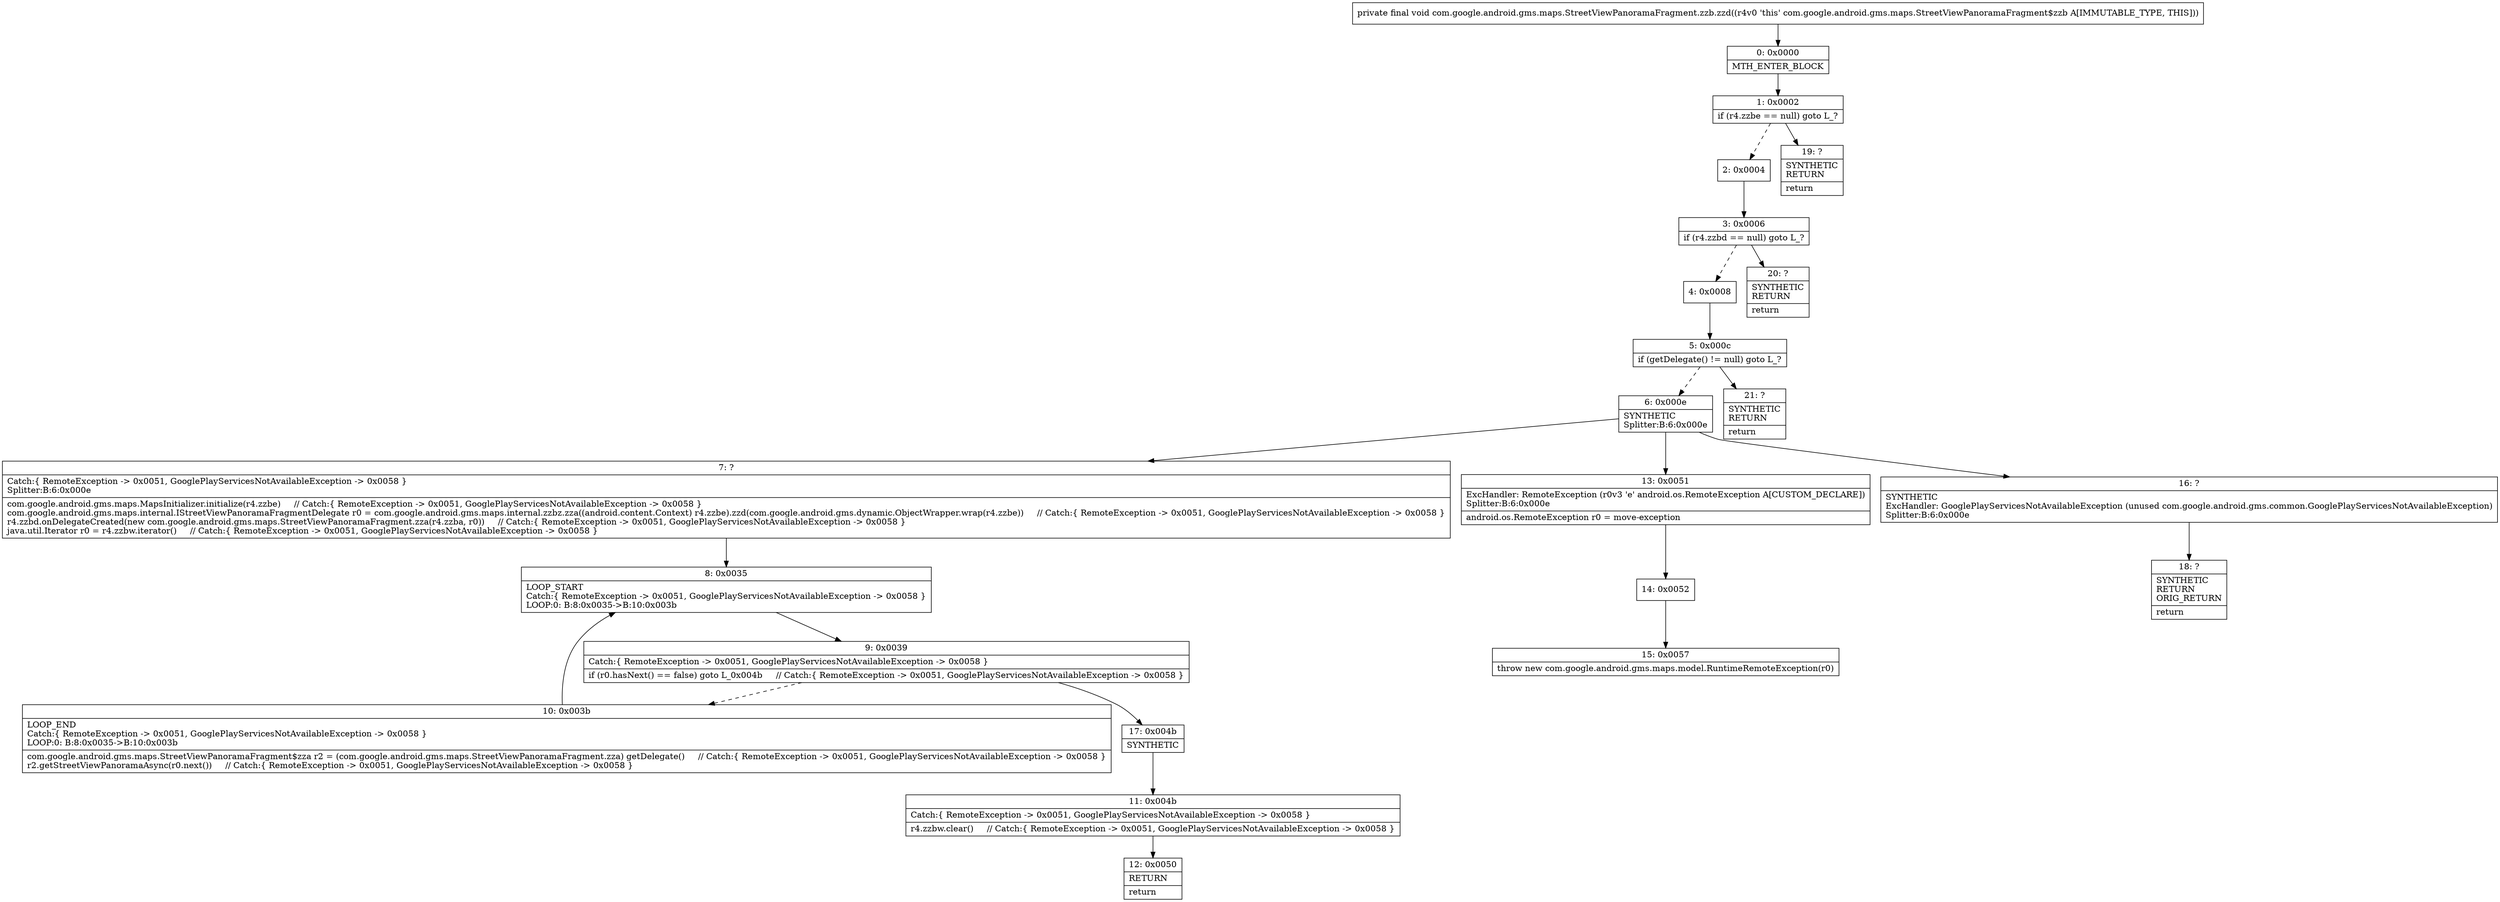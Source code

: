 digraph "CFG forcom.google.android.gms.maps.StreetViewPanoramaFragment.zzb.zzd()V" {
Node_0 [shape=record,label="{0\:\ 0x0000|MTH_ENTER_BLOCK\l}"];
Node_1 [shape=record,label="{1\:\ 0x0002|if (r4.zzbe == null) goto L_?\l}"];
Node_2 [shape=record,label="{2\:\ 0x0004}"];
Node_3 [shape=record,label="{3\:\ 0x0006|if (r4.zzbd == null) goto L_?\l}"];
Node_4 [shape=record,label="{4\:\ 0x0008}"];
Node_5 [shape=record,label="{5\:\ 0x000c|if (getDelegate() != null) goto L_?\l}"];
Node_6 [shape=record,label="{6\:\ 0x000e|SYNTHETIC\lSplitter:B:6:0x000e\l}"];
Node_7 [shape=record,label="{7\:\ ?|Catch:\{ RemoteException \-\> 0x0051, GooglePlayServicesNotAvailableException \-\> 0x0058 \}\lSplitter:B:6:0x000e\l|com.google.android.gms.maps.MapsInitializer.initialize(r4.zzbe)     \/\/ Catch:\{ RemoteException \-\> 0x0051, GooglePlayServicesNotAvailableException \-\> 0x0058 \}\lcom.google.android.gms.maps.internal.IStreetViewPanoramaFragmentDelegate r0 = com.google.android.gms.maps.internal.zzbz.zza((android.content.Context) r4.zzbe).zzd(com.google.android.gms.dynamic.ObjectWrapper.wrap(r4.zzbe))     \/\/ Catch:\{ RemoteException \-\> 0x0051, GooglePlayServicesNotAvailableException \-\> 0x0058 \}\lr4.zzbd.onDelegateCreated(new com.google.android.gms.maps.StreetViewPanoramaFragment.zza(r4.zzba, r0))     \/\/ Catch:\{ RemoteException \-\> 0x0051, GooglePlayServicesNotAvailableException \-\> 0x0058 \}\ljava.util.Iterator r0 = r4.zzbw.iterator()     \/\/ Catch:\{ RemoteException \-\> 0x0051, GooglePlayServicesNotAvailableException \-\> 0x0058 \}\l}"];
Node_8 [shape=record,label="{8\:\ 0x0035|LOOP_START\lCatch:\{ RemoteException \-\> 0x0051, GooglePlayServicesNotAvailableException \-\> 0x0058 \}\lLOOP:0: B:8:0x0035\-\>B:10:0x003b\l}"];
Node_9 [shape=record,label="{9\:\ 0x0039|Catch:\{ RemoteException \-\> 0x0051, GooglePlayServicesNotAvailableException \-\> 0x0058 \}\l|if (r0.hasNext() == false) goto L_0x004b     \/\/ Catch:\{ RemoteException \-\> 0x0051, GooglePlayServicesNotAvailableException \-\> 0x0058 \}\l}"];
Node_10 [shape=record,label="{10\:\ 0x003b|LOOP_END\lCatch:\{ RemoteException \-\> 0x0051, GooglePlayServicesNotAvailableException \-\> 0x0058 \}\lLOOP:0: B:8:0x0035\-\>B:10:0x003b\l|com.google.android.gms.maps.StreetViewPanoramaFragment$zza r2 = (com.google.android.gms.maps.StreetViewPanoramaFragment.zza) getDelegate()     \/\/ Catch:\{ RemoteException \-\> 0x0051, GooglePlayServicesNotAvailableException \-\> 0x0058 \}\lr2.getStreetViewPanoramaAsync(r0.next())     \/\/ Catch:\{ RemoteException \-\> 0x0051, GooglePlayServicesNotAvailableException \-\> 0x0058 \}\l}"];
Node_11 [shape=record,label="{11\:\ 0x004b|Catch:\{ RemoteException \-\> 0x0051, GooglePlayServicesNotAvailableException \-\> 0x0058 \}\l|r4.zzbw.clear()     \/\/ Catch:\{ RemoteException \-\> 0x0051, GooglePlayServicesNotAvailableException \-\> 0x0058 \}\l}"];
Node_12 [shape=record,label="{12\:\ 0x0050|RETURN\l|return\l}"];
Node_13 [shape=record,label="{13\:\ 0x0051|ExcHandler: RemoteException (r0v3 'e' android.os.RemoteException A[CUSTOM_DECLARE])\lSplitter:B:6:0x000e\l|android.os.RemoteException r0 = move\-exception\l}"];
Node_14 [shape=record,label="{14\:\ 0x0052}"];
Node_15 [shape=record,label="{15\:\ 0x0057|throw new com.google.android.gms.maps.model.RuntimeRemoteException(r0)\l}"];
Node_16 [shape=record,label="{16\:\ ?|SYNTHETIC\lExcHandler: GooglePlayServicesNotAvailableException (unused com.google.android.gms.common.GooglePlayServicesNotAvailableException)\lSplitter:B:6:0x000e\l}"];
Node_17 [shape=record,label="{17\:\ 0x004b|SYNTHETIC\l}"];
Node_18 [shape=record,label="{18\:\ ?|SYNTHETIC\lRETURN\lORIG_RETURN\l|return\l}"];
Node_19 [shape=record,label="{19\:\ ?|SYNTHETIC\lRETURN\l|return\l}"];
Node_20 [shape=record,label="{20\:\ ?|SYNTHETIC\lRETURN\l|return\l}"];
Node_21 [shape=record,label="{21\:\ ?|SYNTHETIC\lRETURN\l|return\l}"];
MethodNode[shape=record,label="{private final void com.google.android.gms.maps.StreetViewPanoramaFragment.zzb.zzd((r4v0 'this' com.google.android.gms.maps.StreetViewPanoramaFragment$zzb A[IMMUTABLE_TYPE, THIS])) }"];
MethodNode -> Node_0;
Node_0 -> Node_1;
Node_1 -> Node_2[style=dashed];
Node_1 -> Node_19;
Node_2 -> Node_3;
Node_3 -> Node_4[style=dashed];
Node_3 -> Node_20;
Node_4 -> Node_5;
Node_5 -> Node_6[style=dashed];
Node_5 -> Node_21;
Node_6 -> Node_7;
Node_6 -> Node_13;
Node_6 -> Node_16;
Node_7 -> Node_8;
Node_8 -> Node_9;
Node_9 -> Node_10[style=dashed];
Node_9 -> Node_17;
Node_10 -> Node_8;
Node_11 -> Node_12;
Node_13 -> Node_14;
Node_14 -> Node_15;
Node_16 -> Node_18;
Node_17 -> Node_11;
}


